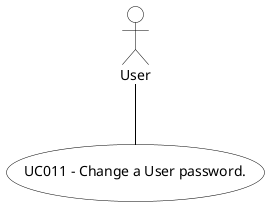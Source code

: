 @startuml
skinparam actor {
BackgroundColor #white
ArrowColor #black
BorderColor #black
}
skinparam usecase {
BackgroundColor #white
ArrowColor #black
BorderColor #black
}
actor "User"
usecase (UC011 - Change a User password.)

:User: -- (UC011 - Change a User password.)
@enduml